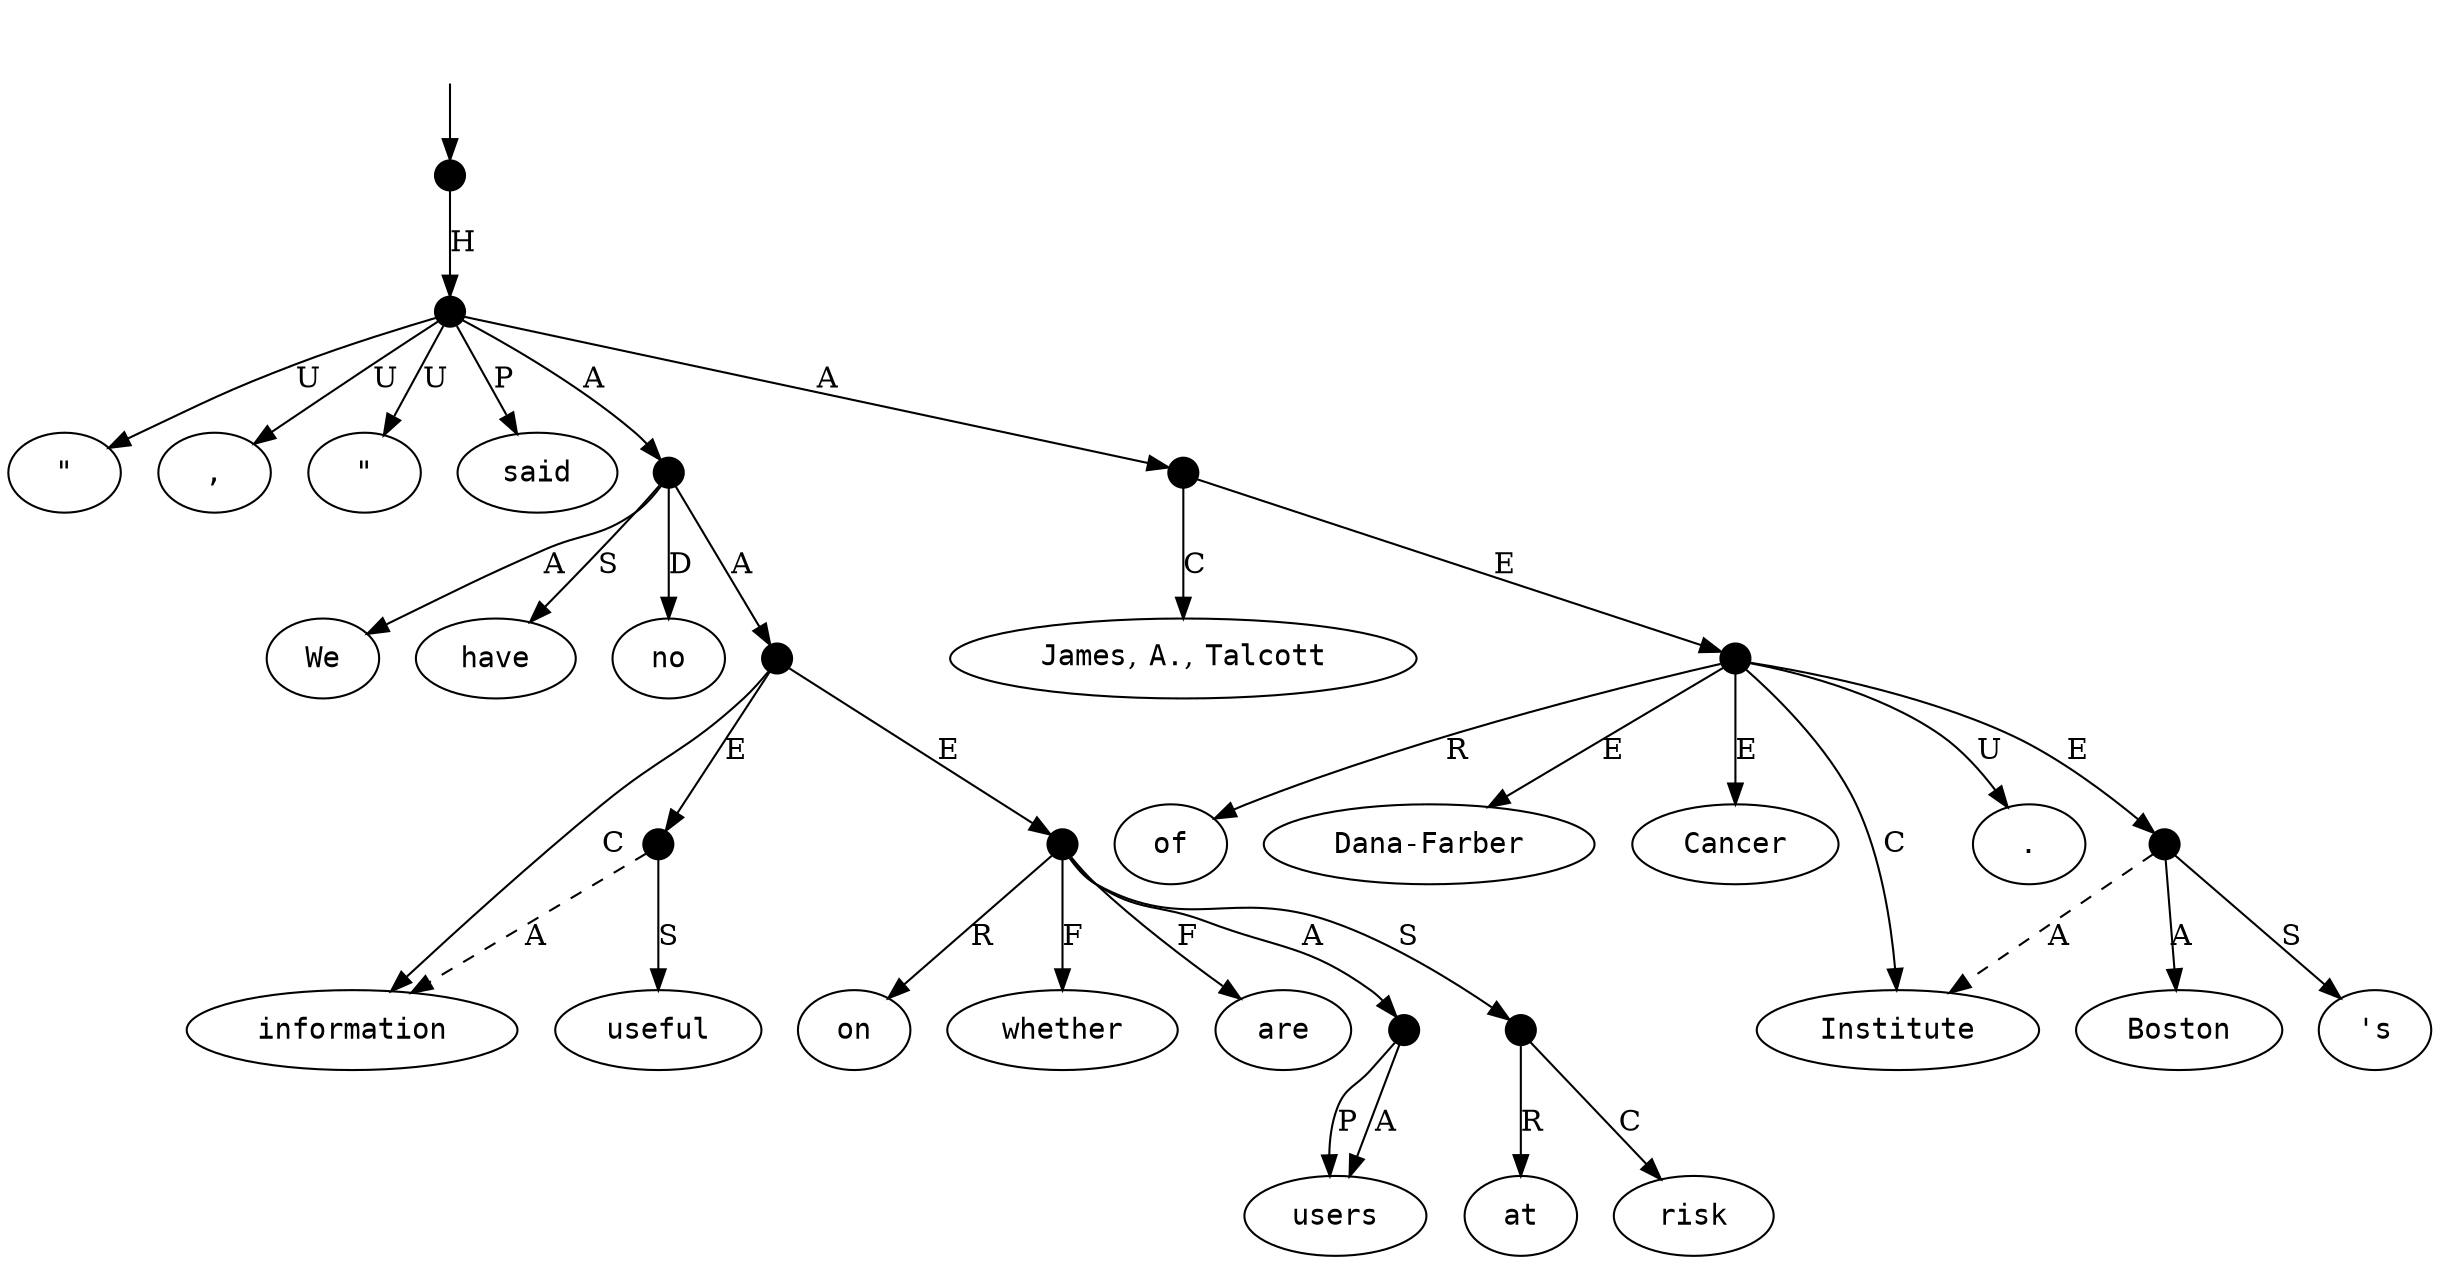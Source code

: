 digraph "20003009" {
  top [ style=invis ];
  top -> 23;
  0 [ label=<<table align="center" border="0" cellspacing="0"><tr><td colspan="2"><font face="Courier">&quot;</font></td></tr></table>> ];
  1 [ label=<<table align="center" border="0" cellspacing="0"><tr><td colspan="2"><font face="Courier">We</font></td></tr></table>> ];
  2 [ label=<<table align="center" border="0" cellspacing="0"><tr><td colspan="2"><font face="Courier">have</font></td></tr></table>> ];
  3 [ label=<<table align="center" border="0" cellspacing="0"><tr><td colspan="2"><font face="Courier">no</font></td></tr></table>> ];
  4 [ label=<<table align="center" border="0" cellspacing="0"><tr><td colspan="2"><font face="Courier">useful</font></td></tr></table>> ];
  5 [ label=<<table align="center" border="0" cellspacing="0"><tr><td colspan="2"><font face="Courier">information</font></td></tr></table>> ];
  6 [ label=<<table align="center" border="0" cellspacing="0"><tr><td colspan="2"><font face="Courier">on</font></td></tr></table>> ];
  7 [ label=<<table align="center" border="0" cellspacing="0"><tr><td colspan="2"><font face="Courier">whether</font></td></tr></table>> ];
  8 [ label=<<table align="center" border="0" cellspacing="0"><tr><td colspan="2"><font face="Courier">users</font></td></tr></table>> ];
  9 [ label=<<table align="center" border="0" cellspacing="0"><tr><td colspan="2"><font face="Courier">are</font></td></tr></table>> ];
  10 [ label=<<table align="center" border="0" cellspacing="0"><tr><td colspan="2"><font face="Courier">at</font></td></tr></table>> ];
  11 [ label=<<table align="center" border="0" cellspacing="0"><tr><td colspan="2"><font face="Courier">risk</font></td></tr></table>> ];
  12 [ label=<<table align="center" border="0" cellspacing="0"><tr><td colspan="2"><font face="Courier">,</font></td></tr></table>> ];
  13 [ label=<<table align="center" border="0" cellspacing="0"><tr><td colspan="2"><font face="Courier">&quot;</font></td></tr></table>> ];
  14 [ label=<<table align="center" border="0" cellspacing="0"><tr><td colspan="2"><font face="Courier">said</font></td></tr></table>> ];
  15 [ label=<<table align="center" border="0" cellspacing="0"><tr><td colspan="2"><font face="Courier">James</font>,&nbsp;<font face="Courier">A.</font>,&nbsp;<font face="Courier">Talcott</font></td></tr></table>> ];
  16 [ label=<<table align="center" border="0" cellspacing="0"><tr><td colspan="2"><font face="Courier">of</font></td></tr></table>> ];
  17 [ label=<<table align="center" border="0" cellspacing="0"><tr><td colspan="2"><font face="Courier">Boston</font></td></tr></table>> ];
  18 [ label=<<table align="center" border="0" cellspacing="0"><tr><td colspan="2"><font face="Courier">&#x27;s</font></td></tr></table>> ];
  19 [ label=<<table align="center" border="0" cellspacing="0"><tr><td colspan="2"><font face="Courier">Dana-Farber</font></td></tr></table>> ];
  20 [ label=<<table align="center" border="0" cellspacing="0"><tr><td colspan="2"><font face="Courier">Cancer</font></td></tr></table>> ];
  21 [ label=<<table align="center" border="0" cellspacing="0"><tr><td colspan="2"><font face="Courier">Institute</font></td></tr></table>> ];
  22 [ label=<<table align="center" border="0" cellspacing="0"><tr><td colspan="2"><font face="Courier">.</font></td></tr></table>> ];
  23 [ shape=point, width=0.2 ];
  24 [ shape=point, width=0.2 ];
  25 [ shape=point, width=0.2 ];
  26 [ shape=point, width=0.2 ];
  27 [ shape=point, width=0.2 ];
  28 [ shape=point, width=0.2 ];
  29 [ shape=point, width=0.2 ];
  30 [ shape=point, width=0.2 ];
  31 [ shape=point, width=0.2 ];
  32 [ shape=point, width=0.2 ];
  33 [ shape=point, width=0.2 ];
  32 -> 21 [ label="C" ];
  33 -> 18 [ label="S" ];
  33 -> 21 [ label="A", style=dashed ];
  32 -> 16 [ label="R" ];
  25 -> 1 [ label="A" ];
  24 -> 31 [ label="A" ];
  30 -> 11 [ label="C" ];
  32 -> 20 [ label="E" ];
  32 -> 19 [ label="E" ];
  25 -> 3 [ label="D" ];
  32 -> 22 [ label="U" ];
  24 -> 13 [ label="U" ];
  28 -> 29 [ label="A" ];
  31 -> 15 [ label="C" ];
  28 -> 30 [ label="S" ];
  24 -> 0 [ label="U" ];
  25 -> 27 [ label="A" ];
  28 -> 6 [ label="R" ];
  31 -> 32 [ label="E" ];
  27 -> 26 [ label="E" ];
  26 -> 5 [ label="A", style=dashed ];
  25 -> 2 [ label="S" ];
  30 -> 10 [ label="R" ];
  28 -> 7 [ label="F" ];
  29 -> 8 [ label="P" ];
  28 -> 9 [ label="F" ];
  33 -> 17 [ label="A" ];
  27 -> 28 [ label="E" ];
  24 -> 25 [ label="A" ];
  24 -> 14 [ label="P" ];
  32 -> 33 [ label="E" ];
  23 -> 24 [ label="H" ];
  29 -> 8 [ label="A" ];
  27 -> 5 [ label="C" ];
  24 -> 12 [ label="U" ];
  26 -> 4 [ label="S" ];
}

